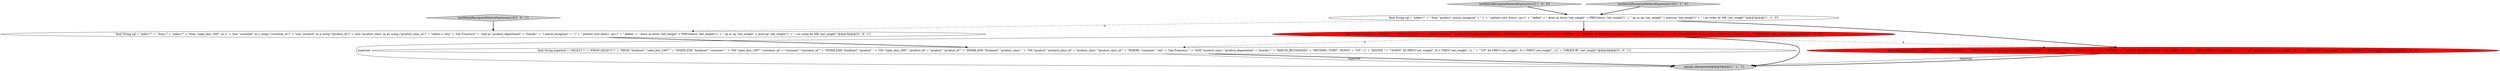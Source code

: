 digraph {
6 [style = filled, label = "final String sql = \"select *\" + \" from (\" + \"select *\" + \"from \"sales_fact_1997\" as s\" + \"join \"customer\" as c using (\"customer_id\")\" + \"join \"product\" as p using (\"product_id\")\" + \"join \"product_class\" as pc using (\"product_class_id\")\" + \"where c.\"city\" = 'San Francisco'\" + \"and pc.\"product_department\" = 'Snacks'\" + \") match_recognize\" + \" (\" + \" pattern (strt down+ up+)\" + \" define\" + \" down as down.\"net_weight\" < PREV(down.\"net_weight\"),\" + \" up as up.\"net_weight\" > prev(up.\"net_weight\")\" + \" ) mr order by MR.\"net_weight\"\"@@@3@@@['0', '0', '1']", fillcolor = white, shape = ellipse image = "AAA0AAABBB3BBB"];
3 [style = filled, label = "final String expected = \"SELECT *\" + \"FROM (SELECT *\" + \"FROM \"foodmart\".\"product\") MATCH_RECOGNIZE(\" + \"PATTERN (\"STRT\" \"DOWN\" + \"UP\" +)\" + \"DEFINE \" + \"\"DOWN\" AS PREV(\"net_weight\", 0) < PREV(\"net_weight\", 1), \" + \"\"UP\" AS PREV(\"net_weight\", 0) > PREV(\"net_weight\", 1))\" + \"ORDER BY \"net_weight\"\"@@@4@@@['1', '0', '0']", fillcolor = red, shape = ellipse image = "AAA1AAABBB1BBB"];
0 [style = filled, label = "testMatchRecognizePatternExpression12['1', '0', '0']", fillcolor = lightgray, shape = diamond image = "AAA0AAABBB1BBB"];
1 [style = filled, label = "final String sql = \"select *\" + \" from \"product\" match_recognize\" + \" (\" + \" pattern (strt down+ up+)\" + \" define\" + \" down as down.\"net_weight\" < PREV(down.\"net_weight\"),\" + \" up as up.\"net_weight\" > prev(up.\"net_weight\")\" + \" ) mr order by MR.\"net_weight\"\"@@@3@@@['1', '1', '0']", fillcolor = white, shape = ellipse image = "AAA0AAABBB1BBB"];
7 [style = filled, label = "final String expected = \"SELECT *\" + \"FROM (SELECT *\" + \"FROM \"foodmart\".\"sales_fact_1997\"\" + \"INNER JOIN \"foodmart\".\"customer\" \" + \"ON \"sales_fact_1997\".\"customer_id\" = \"customer\".\"customer_id\"\" + \"INNER JOIN \"foodmart\".\"product\" \" + \"ON \"sales_fact_1997\".\"product_id\" = \"product\".\"product_id\"\" + \"INNER JOIN \"foodmart\".\"product_class\" \" + \"ON \"product\".\"product_class_id\" = \"product_class\".\"product_class_id\"\" + \"WHERE \"customer\".\"city\" = 'San Francisco' \" + \"AND \"product_class\".\"product_department\" = 'Snacks') \" + \"MATCH_RECOGNIZE(\" + \"PATTERN (\"STRT\" \"DOWN\" + \"UP\" +)\" + \"DEFINE \" + \"\"DOWN\" AS PREV(\"net_weight\", 0) < PREV(\"net_weight\", 1), \" + \"\"UP\" AS PREV(\"net_weight\", 0) > PREV(\"net_weight\", 1))\" + \"ORDER BY \"net_weight\"\"@@@4@@@['0', '0', '1']", fillcolor = white, shape = ellipse image = "AAA0AAABBB3BBB"];
2 [style = filled, label = "sql(sql).ok(expected)@@@5@@@['1', '1', '1']", fillcolor = lightgray, shape = ellipse image = "AAA0AAABBB1BBB"];
8 [style = filled, label = "testMatchRecognizePatternExpression13['0', '0', '1']", fillcolor = lightgray, shape = diamond image = "AAA0AAABBB3BBB"];
4 [style = filled, label = "final String expected = \"SELECT *\" + \"FROM (SELECT *\" + \"FROM \"foodmart\".\"product\") MATCH_RECOGNIZE(\" + \"PATTERN (\"STRT\" \"DOWN\" + \"UP\" +)\" + \"DEFINE \" + \"\"DOWN\" AS PREV(\"DOWN\".\"net_weight\", 0) < \" + \"PREV(\"DOWN\".\"net_weight\", 1), \" + \"\"UP\" AS PREV(\"UP\".\"net_weight\", 0) > \" + \"PREV(\"UP\".\"net_weight\", 1))\" + \"ORDER BY \"net_weight\"\"@@@4@@@['0', '1', '0']", fillcolor = red, shape = ellipse image = "AAA1AAABBB2BBB"];
5 [style = filled, label = "testMatchRecognizePatternExpression12['0', '1', '0']", fillcolor = lightgray, shape = diamond image = "AAA0AAABBB2BBB"];
1->3 [style = bold, label=""];
4->2 [style = solid, label="expected"];
3->2 [style = solid, label="expected"];
5->1 [style = bold, label=""];
1->4 [style = bold, label=""];
8->6 [style = bold, label=""];
4->2 [style = bold, label=""];
3->2 [style = bold, label=""];
6->7 [style = bold, label=""];
3->4 [style = dashed, label="0"];
3->7 [style = dashed, label="0"];
7->2 [style = bold, label=""];
0->1 [style = bold, label=""];
1->6 [style = dashed, label="0"];
7->2 [style = solid, label="expected"];
}
